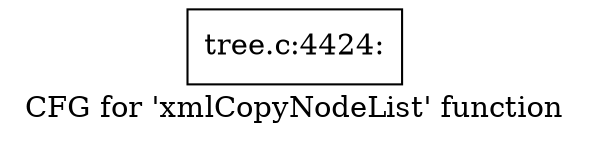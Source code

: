digraph "CFG for 'xmlCopyNodeList' function" {
	label="CFG for 'xmlCopyNodeList' function";

	Node0x55ad0bbf4020 [shape=record,label="{tree.c:4424:}"];
}
